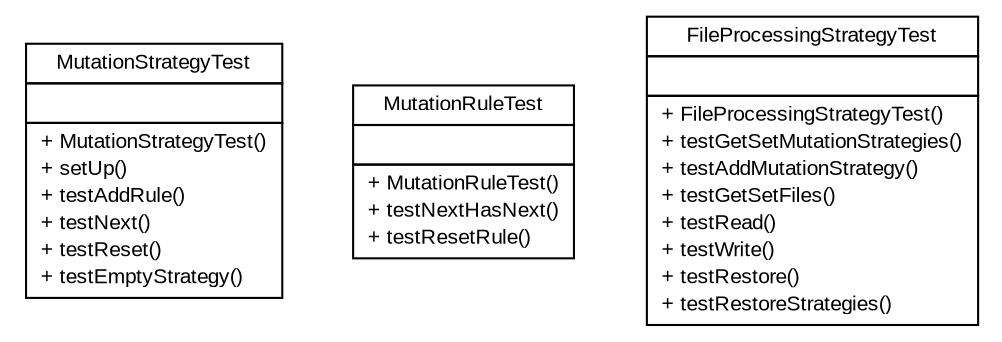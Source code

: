#!/usr/local/bin/dot
#
# Class diagram 
# Generated by UMLGraph version R5_6 (http://www.umlgraph.org/)
#

digraph G {
	edge [fontname="arial",fontsize=10,labelfontname="arial",labelfontsize=10];
	node [fontname="arial",fontsize=10,shape=plaintext];
	nodesep=0.25;
	ranksep=0.5;
	// com.github.mkolisnyk.muto.generator.MutationStrategyTest
	c18 [label=<<table title="com.github.mkolisnyk.muto.generator.MutationStrategyTest" border="0" cellborder="1" cellspacing="0" cellpadding="2" port="p" href="./MutationStrategyTest.html">
		<tr><td><table border="0" cellspacing="0" cellpadding="1">
<tr><td align="center" balign="center"> MutationStrategyTest </td></tr>
		</table></td></tr>
		<tr><td><table border="0" cellspacing="0" cellpadding="1">
<tr><td align="left" balign="left">  </td></tr>
		</table></td></tr>
		<tr><td><table border="0" cellspacing="0" cellpadding="1">
<tr><td align="left" balign="left"> + MutationStrategyTest() </td></tr>
<tr><td align="left" balign="left"> + setUp() </td></tr>
<tr><td align="left" balign="left"> + testAddRule() </td></tr>
<tr><td align="left" balign="left"> + testNext() </td></tr>
<tr><td align="left" balign="left"> + testReset() </td></tr>
<tr><td align="left" balign="left"> + testEmptyStrategy() </td></tr>
		</table></td></tr>
		</table>>, URL="./MutationStrategyTest.html", fontname="arial", fontcolor="black", fontsize=10.0];
	// com.github.mkolisnyk.muto.generator.MutationRuleTest
	c19 [label=<<table title="com.github.mkolisnyk.muto.generator.MutationRuleTest" border="0" cellborder="1" cellspacing="0" cellpadding="2" port="p" href="./MutationRuleTest.html">
		<tr><td><table border="0" cellspacing="0" cellpadding="1">
<tr><td align="center" balign="center"> MutationRuleTest </td></tr>
		</table></td></tr>
		<tr><td><table border="0" cellspacing="0" cellpadding="1">
<tr><td align="left" balign="left">  </td></tr>
		</table></td></tr>
		<tr><td><table border="0" cellspacing="0" cellpadding="1">
<tr><td align="left" balign="left"> + MutationRuleTest() </td></tr>
<tr><td align="left" balign="left"> + testNextHasNext() </td></tr>
<tr><td align="left" balign="left"> + testResetRule() </td></tr>
		</table></td></tr>
		</table>>, URL="./MutationRuleTest.html", fontname="arial", fontcolor="black", fontsize=10.0];
	// com.github.mkolisnyk.muto.generator.FileProcessingStrategyTest
	c20 [label=<<table title="com.github.mkolisnyk.muto.generator.FileProcessingStrategyTest" border="0" cellborder="1" cellspacing="0" cellpadding="2" port="p" href="./FileProcessingStrategyTest.html">
		<tr><td><table border="0" cellspacing="0" cellpadding="1">
<tr><td align="center" balign="center"> FileProcessingStrategyTest </td></tr>
		</table></td></tr>
		<tr><td><table border="0" cellspacing="0" cellpadding="1">
<tr><td align="left" balign="left">  </td></tr>
		</table></td></tr>
		<tr><td><table border="0" cellspacing="0" cellpadding="1">
<tr><td align="left" balign="left"> + FileProcessingStrategyTest() </td></tr>
<tr><td align="left" balign="left"> + testGetSetMutationStrategies() </td></tr>
<tr><td align="left" balign="left"> + testAddMutationStrategy() </td></tr>
<tr><td align="left" balign="left"> + testGetSetFiles() </td></tr>
<tr><td align="left" balign="left"> + testRead() </td></tr>
<tr><td align="left" balign="left"> + testWrite() </td></tr>
<tr><td align="left" balign="left"> + testRestore() </td></tr>
<tr><td align="left" balign="left"> + testRestoreStrategies() </td></tr>
		</table></td></tr>
		</table>>, URL="./FileProcessingStrategyTest.html", fontname="arial", fontcolor="black", fontsize=10.0];
}


